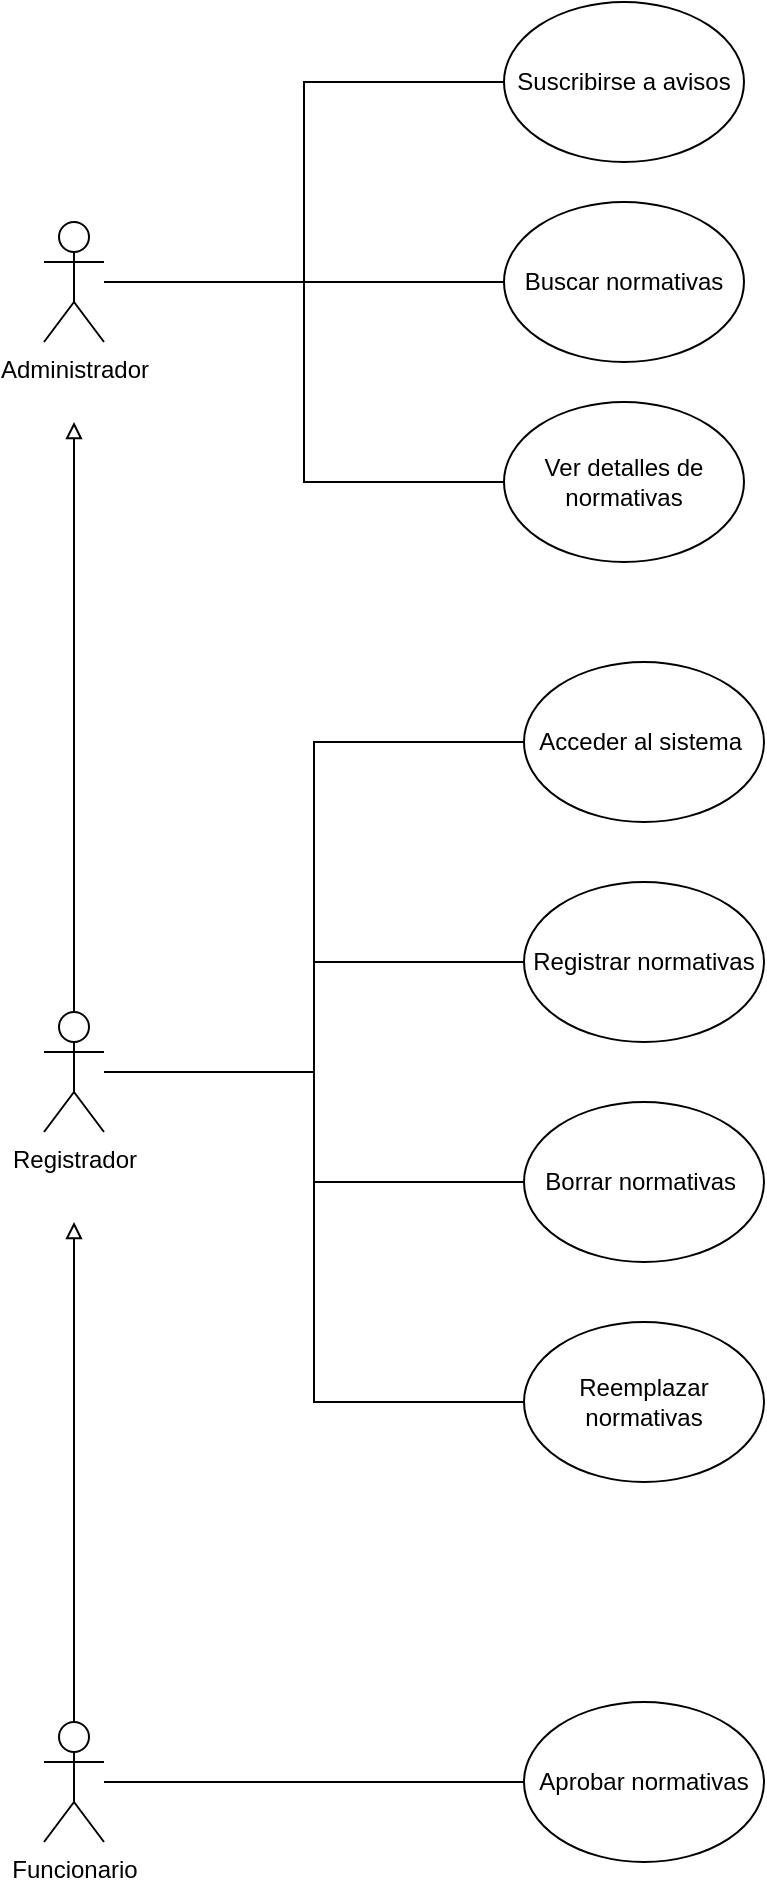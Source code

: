 <mxfile version="21.1.2" type="device">
  <diagram name="Página-1" id="UJ628VPbTN7eZQx_fbe-">
    <mxGraphModel dx="1036" dy="614" grid="1" gridSize="10" guides="1" tooltips="1" connect="1" arrows="1" fold="1" page="1" pageScale="1" pageWidth="827" pageHeight="1169" math="0" shadow="0">
      <root>
        <mxCell id="0" />
        <mxCell id="1" parent="0" />
        <mxCell id="f3744IkhgrVWTFDbGfGY-10" style="edgeStyle=orthogonalEdgeStyle;rounded=0;orthogonalLoop=1;jettySize=auto;html=1;endArrow=block;endFill=0;" edge="1" parent="1" source="f3744IkhgrVWTFDbGfGY-1">
          <mxGeometry relative="1" as="geometry">
            <mxPoint x="55" y="630" as="targetPoint" />
          </mxGeometry>
        </mxCell>
        <mxCell id="f3744IkhgrVWTFDbGfGY-26" style="edgeStyle=orthogonalEdgeStyle;rounded=0;orthogonalLoop=1;jettySize=auto;html=1;entryX=0;entryY=0.5;entryDx=0;entryDy=0;endArrow=none;endFill=0;" edge="1" parent="1" source="f3744IkhgrVWTFDbGfGY-1" target="f3744IkhgrVWTFDbGfGY-25">
          <mxGeometry relative="1" as="geometry" />
        </mxCell>
        <mxCell id="f3744IkhgrVWTFDbGfGY-1" value="Funcionario" style="shape=umlActor;verticalLabelPosition=bottom;verticalAlign=top;html=1;outlineConnect=0;" vertex="1" parent="1">
          <mxGeometry x="40" y="880" width="30" height="60" as="geometry" />
        </mxCell>
        <mxCell id="f3744IkhgrVWTFDbGfGY-9" style="edgeStyle=orthogonalEdgeStyle;rounded=0;orthogonalLoop=1;jettySize=auto;html=1;endArrow=block;endFill=0;" edge="1" parent="1" source="f3744IkhgrVWTFDbGfGY-2">
          <mxGeometry relative="1" as="geometry">
            <mxPoint x="55" y="230" as="targetPoint" />
          </mxGeometry>
        </mxCell>
        <mxCell id="f3744IkhgrVWTFDbGfGY-21" style="edgeStyle=orthogonalEdgeStyle;rounded=0;orthogonalLoop=1;jettySize=auto;html=1;entryX=0;entryY=0.5;entryDx=0;entryDy=0;endArrow=none;endFill=0;" edge="1" parent="1" source="f3744IkhgrVWTFDbGfGY-2" target="f3744IkhgrVWTFDbGfGY-20">
          <mxGeometry relative="1" as="geometry" />
        </mxCell>
        <mxCell id="f3744IkhgrVWTFDbGfGY-22" style="edgeStyle=orthogonalEdgeStyle;rounded=0;orthogonalLoop=1;jettySize=auto;html=1;entryX=0;entryY=0.5;entryDx=0;entryDy=0;endArrow=none;endFill=0;" edge="1" parent="1" source="f3744IkhgrVWTFDbGfGY-2" target="f3744IkhgrVWTFDbGfGY-19">
          <mxGeometry relative="1" as="geometry" />
        </mxCell>
        <mxCell id="f3744IkhgrVWTFDbGfGY-23" style="edgeStyle=orthogonalEdgeStyle;rounded=0;orthogonalLoop=1;jettySize=auto;html=1;entryX=0;entryY=0.5;entryDx=0;entryDy=0;endArrow=none;endFill=0;" edge="1" parent="1" source="f3744IkhgrVWTFDbGfGY-2" target="f3744IkhgrVWTFDbGfGY-18">
          <mxGeometry relative="1" as="geometry" />
        </mxCell>
        <mxCell id="f3744IkhgrVWTFDbGfGY-24" style="edgeStyle=orthogonalEdgeStyle;rounded=0;orthogonalLoop=1;jettySize=auto;html=1;entryX=0;entryY=0.5;entryDx=0;entryDy=0;endArrow=none;endFill=0;" edge="1" parent="1" source="f3744IkhgrVWTFDbGfGY-2" target="f3744IkhgrVWTFDbGfGY-17">
          <mxGeometry relative="1" as="geometry" />
        </mxCell>
        <mxCell id="f3744IkhgrVWTFDbGfGY-2" value="Registrador" style="shape=umlActor;verticalLabelPosition=bottom;verticalAlign=top;html=1;outlineConnect=0;" vertex="1" parent="1">
          <mxGeometry x="40" y="525" width="30" height="60" as="geometry" />
        </mxCell>
        <mxCell id="f3744IkhgrVWTFDbGfGY-14" style="edgeStyle=orthogonalEdgeStyle;rounded=0;orthogonalLoop=1;jettySize=auto;html=1;entryX=0;entryY=0.5;entryDx=0;entryDy=0;endArrow=none;endFill=0;" edge="1" parent="1" source="f3744IkhgrVWTFDbGfGY-3" target="f3744IkhgrVWTFDbGfGY-13">
          <mxGeometry relative="1" as="geometry" />
        </mxCell>
        <mxCell id="f3744IkhgrVWTFDbGfGY-15" style="edgeStyle=orthogonalEdgeStyle;rounded=0;orthogonalLoop=1;jettySize=auto;html=1;entryX=0;entryY=0.5;entryDx=0;entryDy=0;endArrow=none;endFill=0;" edge="1" parent="1" source="f3744IkhgrVWTFDbGfGY-3" target="f3744IkhgrVWTFDbGfGY-12">
          <mxGeometry relative="1" as="geometry" />
        </mxCell>
        <mxCell id="f3744IkhgrVWTFDbGfGY-16" style="edgeStyle=orthogonalEdgeStyle;rounded=0;orthogonalLoop=1;jettySize=auto;html=1;entryX=0;entryY=0.5;entryDx=0;entryDy=0;endArrow=none;endFill=0;" edge="1" parent="1" source="f3744IkhgrVWTFDbGfGY-3" target="f3744IkhgrVWTFDbGfGY-11">
          <mxGeometry relative="1" as="geometry" />
        </mxCell>
        <mxCell id="f3744IkhgrVWTFDbGfGY-3" value="Administrador" style="shape=umlActor;verticalLabelPosition=bottom;verticalAlign=top;html=1;outlineConnect=0;" vertex="1" parent="1">
          <mxGeometry x="40" y="130" width="30" height="60" as="geometry" />
        </mxCell>
        <mxCell id="f3744IkhgrVWTFDbGfGY-11" value="Suscribirse a avisos" style="ellipse;whiteSpace=wrap;html=1;" vertex="1" parent="1">
          <mxGeometry x="270" y="20" width="120" height="80" as="geometry" />
        </mxCell>
        <mxCell id="f3744IkhgrVWTFDbGfGY-12" value="Buscar normativas" style="ellipse;whiteSpace=wrap;html=1;" vertex="1" parent="1">
          <mxGeometry x="270" y="120" width="120" height="80" as="geometry" />
        </mxCell>
        <mxCell id="f3744IkhgrVWTFDbGfGY-13" value="Ver detalles de normativas" style="ellipse;whiteSpace=wrap;html=1;" vertex="1" parent="1">
          <mxGeometry x="270" y="220" width="120" height="80" as="geometry" />
        </mxCell>
        <mxCell id="f3744IkhgrVWTFDbGfGY-17" value="Acceder al sistema&amp;nbsp;" style="ellipse;whiteSpace=wrap;html=1;" vertex="1" parent="1">
          <mxGeometry x="280" y="350" width="120" height="80" as="geometry" />
        </mxCell>
        <mxCell id="f3744IkhgrVWTFDbGfGY-18" value="Registrar normativas" style="ellipse;whiteSpace=wrap;html=1;" vertex="1" parent="1">
          <mxGeometry x="280" y="460" width="120" height="80" as="geometry" />
        </mxCell>
        <mxCell id="f3744IkhgrVWTFDbGfGY-19" value="Borrar normativas&amp;nbsp;" style="ellipse;whiteSpace=wrap;html=1;" vertex="1" parent="1">
          <mxGeometry x="280" y="570" width="120" height="80" as="geometry" />
        </mxCell>
        <mxCell id="f3744IkhgrVWTFDbGfGY-20" value="Reemplazar normativas" style="ellipse;whiteSpace=wrap;html=1;" vertex="1" parent="1">
          <mxGeometry x="280" y="680" width="120" height="80" as="geometry" />
        </mxCell>
        <mxCell id="f3744IkhgrVWTFDbGfGY-25" value="Aprobar normativas" style="ellipse;whiteSpace=wrap;html=1;" vertex="1" parent="1">
          <mxGeometry x="280" y="870" width="120" height="80" as="geometry" />
        </mxCell>
      </root>
    </mxGraphModel>
  </diagram>
</mxfile>

